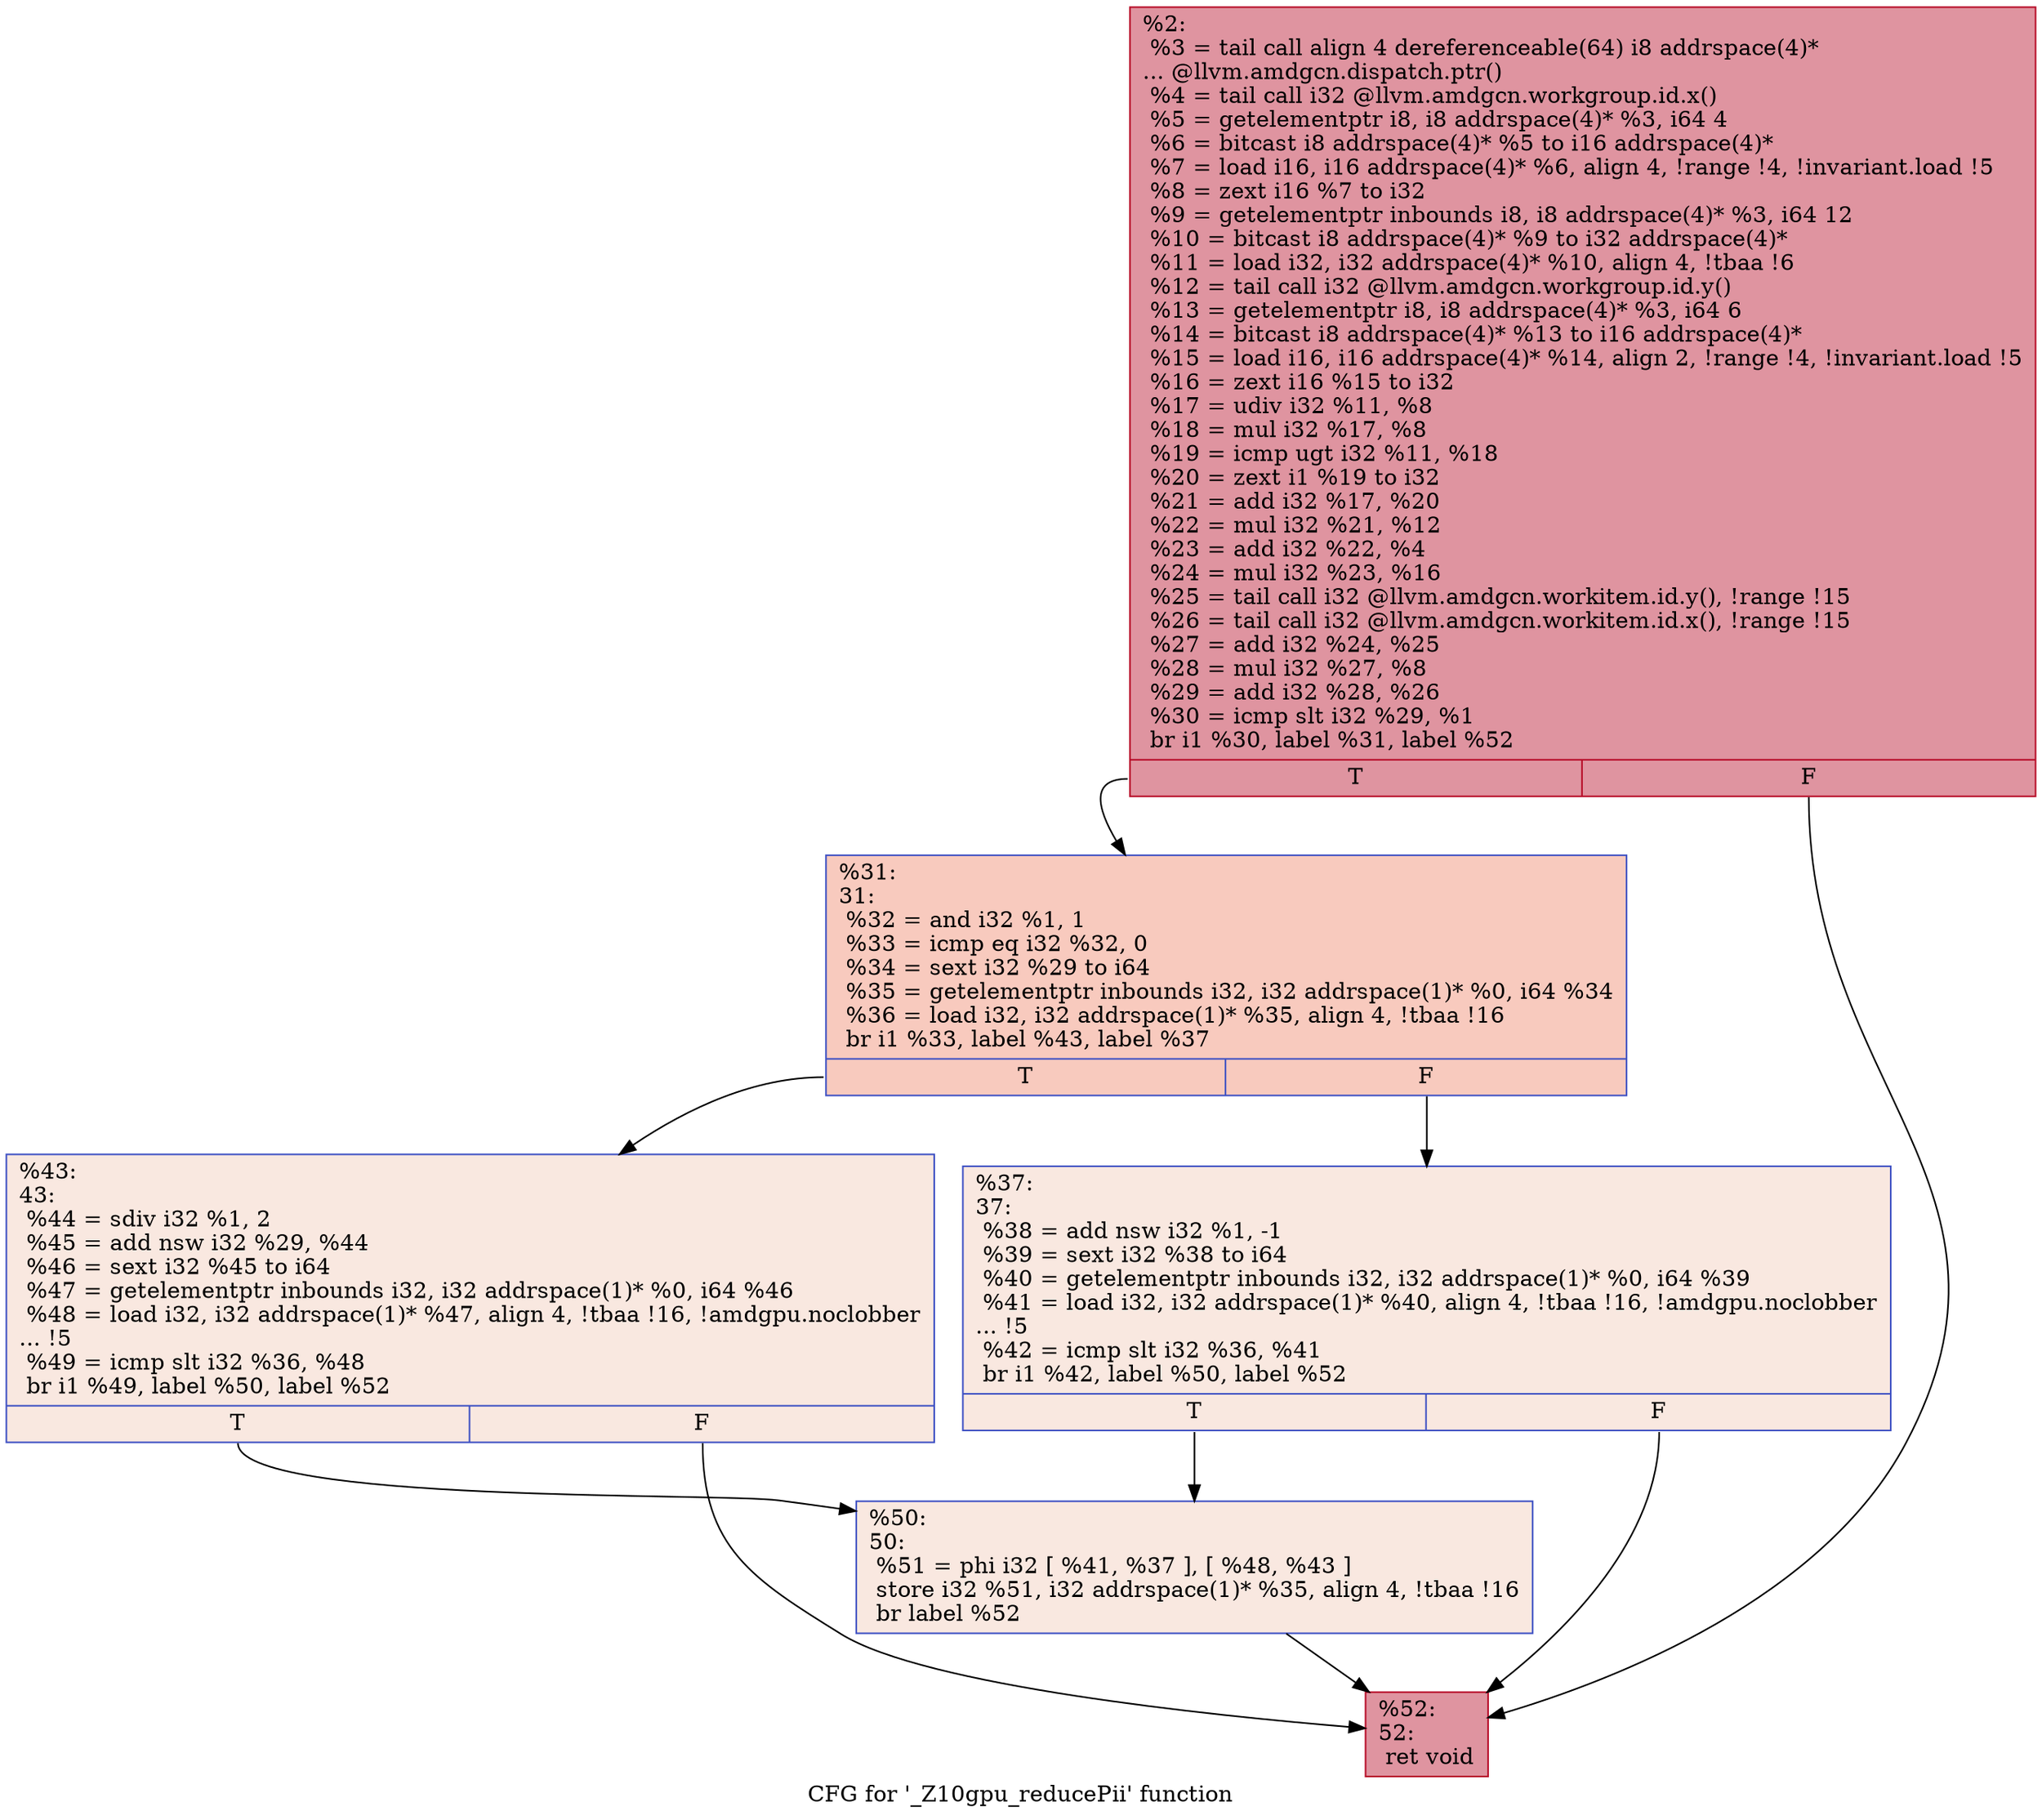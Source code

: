 digraph "CFG for '_Z10gpu_reducePii' function" {
	label="CFG for '_Z10gpu_reducePii' function";

	Node0x5a14830 [shape=record,color="#b70d28ff", style=filled, fillcolor="#b70d2870",label="{%2:\l  %3 = tail call align 4 dereferenceable(64) i8 addrspace(4)*\l... @llvm.amdgcn.dispatch.ptr()\l  %4 = tail call i32 @llvm.amdgcn.workgroup.id.x()\l  %5 = getelementptr i8, i8 addrspace(4)* %3, i64 4\l  %6 = bitcast i8 addrspace(4)* %5 to i16 addrspace(4)*\l  %7 = load i16, i16 addrspace(4)* %6, align 4, !range !4, !invariant.load !5\l  %8 = zext i16 %7 to i32\l  %9 = getelementptr inbounds i8, i8 addrspace(4)* %3, i64 12\l  %10 = bitcast i8 addrspace(4)* %9 to i32 addrspace(4)*\l  %11 = load i32, i32 addrspace(4)* %10, align 4, !tbaa !6\l  %12 = tail call i32 @llvm.amdgcn.workgroup.id.y()\l  %13 = getelementptr i8, i8 addrspace(4)* %3, i64 6\l  %14 = bitcast i8 addrspace(4)* %13 to i16 addrspace(4)*\l  %15 = load i16, i16 addrspace(4)* %14, align 2, !range !4, !invariant.load !5\l  %16 = zext i16 %15 to i32\l  %17 = udiv i32 %11, %8\l  %18 = mul i32 %17, %8\l  %19 = icmp ugt i32 %11, %18\l  %20 = zext i1 %19 to i32\l  %21 = add i32 %17, %20\l  %22 = mul i32 %21, %12\l  %23 = add i32 %22, %4\l  %24 = mul i32 %23, %16\l  %25 = tail call i32 @llvm.amdgcn.workitem.id.y(), !range !15\l  %26 = tail call i32 @llvm.amdgcn.workitem.id.x(), !range !15\l  %27 = add i32 %24, %25\l  %28 = mul i32 %27, %8\l  %29 = add i32 %28, %26\l  %30 = icmp slt i32 %29, %1\l  br i1 %30, label %31, label %52\l|{<s0>T|<s1>F}}"];
	Node0x5a14830:s0 -> Node0x5a18810;
	Node0x5a14830:s1 -> Node0x5a188a0;
	Node0x5a18810 [shape=record,color="#3d50c3ff", style=filled, fillcolor="#ef886b70",label="{%31:\l31:                                               \l  %32 = and i32 %1, 1\l  %33 = icmp eq i32 %32, 0\l  %34 = sext i32 %29 to i64\l  %35 = getelementptr inbounds i32, i32 addrspace(1)* %0, i64 %34\l  %36 = load i32, i32 addrspace(1)* %35, align 4, !tbaa !16\l  br i1 %33, label %43, label %37\l|{<s0>T|<s1>F}}"];
	Node0x5a18810:s0 -> Node0x5a18f30;
	Node0x5a18810:s1 -> Node0x5a18fc0;
	Node0x5a18fc0 [shape=record,color="#3d50c3ff", style=filled, fillcolor="#f1ccb870",label="{%37:\l37:                                               \l  %38 = add nsw i32 %1, -1\l  %39 = sext i32 %38 to i64\l  %40 = getelementptr inbounds i32, i32 addrspace(1)* %0, i64 %39\l  %41 = load i32, i32 addrspace(1)* %40, align 4, !tbaa !16, !amdgpu.noclobber\l... !5\l  %42 = icmp slt i32 %36, %41\l  br i1 %42, label %50, label %52\l|{<s0>T|<s1>F}}"];
	Node0x5a18fc0:s0 -> Node0x5a199f0;
	Node0x5a18fc0:s1 -> Node0x5a188a0;
	Node0x5a18f30 [shape=record,color="#3d50c3ff", style=filled, fillcolor="#f1ccb870",label="{%43:\l43:                                               \l  %44 = sdiv i32 %1, 2\l  %45 = add nsw i32 %29, %44\l  %46 = sext i32 %45 to i64\l  %47 = getelementptr inbounds i32, i32 addrspace(1)* %0, i64 %46\l  %48 = load i32, i32 addrspace(1)* %47, align 4, !tbaa !16, !amdgpu.noclobber\l... !5\l  %49 = icmp slt i32 %36, %48\l  br i1 %49, label %50, label %52\l|{<s0>T|<s1>F}}"];
	Node0x5a18f30:s0 -> Node0x5a199f0;
	Node0x5a18f30:s1 -> Node0x5a188a0;
	Node0x5a199f0 [shape=record,color="#3d50c3ff", style=filled, fillcolor="#f1ccb870",label="{%50:\l50:                                               \l  %51 = phi i32 [ %41, %37 ], [ %48, %43 ]\l  store i32 %51, i32 addrspace(1)* %35, align 4, !tbaa !16\l  br label %52\l}"];
	Node0x5a199f0 -> Node0x5a188a0;
	Node0x5a188a0 [shape=record,color="#b70d28ff", style=filled, fillcolor="#b70d2870",label="{%52:\l52:                                               \l  ret void\l}"];
}
